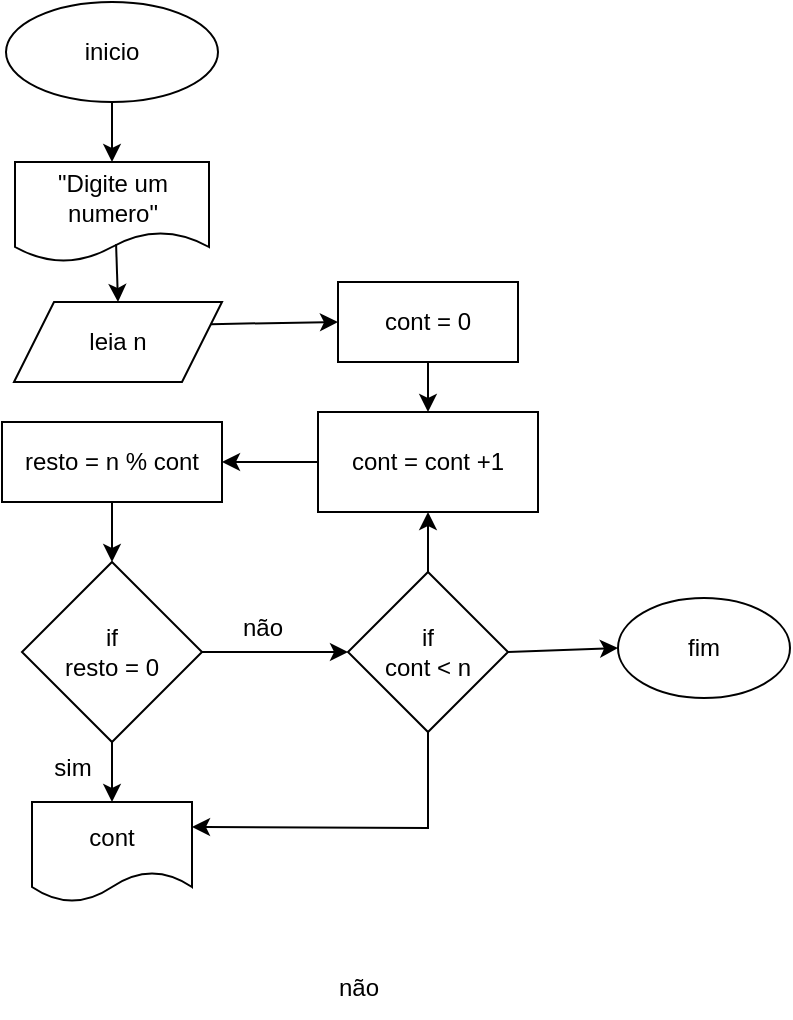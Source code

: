 <mxfile version="26.0.9">
  <diagram name="Página-1" id="fDGmJOZ0ltmRqxrxrZtw">
    <mxGraphModel dx="1260" dy="760" grid="1" gridSize="10" guides="1" tooltips="1" connect="1" arrows="1" fold="1" page="1" pageScale="1" pageWidth="827" pageHeight="1169" math="0" shadow="0">
      <root>
        <mxCell id="0" />
        <mxCell id="1" parent="0" />
        <mxCell id="OK4tsYsu8K-u2DUY8mzx-1" value="inicio" style="ellipse;whiteSpace=wrap;html=1;" vertex="1" parent="1">
          <mxGeometry x="294" y="40" width="106" height="50" as="geometry" />
        </mxCell>
        <mxCell id="OK4tsYsu8K-u2DUY8mzx-3" value="cont = 0" style="rounded=0;whiteSpace=wrap;html=1;" vertex="1" parent="1">
          <mxGeometry x="460" y="180" width="90" height="40" as="geometry" />
        </mxCell>
        <mxCell id="OK4tsYsu8K-u2DUY8mzx-7" value="resto = n % cont" style="rounded=0;whiteSpace=wrap;html=1;" vertex="1" parent="1">
          <mxGeometry x="292" y="250" width="110" height="40" as="geometry" />
        </mxCell>
        <mxCell id="OK4tsYsu8K-u2DUY8mzx-9" value="if&lt;div&gt;resto = 0&lt;/div&gt;" style="rhombus;whiteSpace=wrap;html=1;" vertex="1" parent="1">
          <mxGeometry x="302" y="320" width="90" height="90" as="geometry" />
        </mxCell>
        <mxCell id="OK4tsYsu8K-u2DUY8mzx-10" value="&quot;Digite um numero&quot;" style="shape=document;whiteSpace=wrap;html=1;boundedLbl=1;" vertex="1" parent="1">
          <mxGeometry x="298.5" y="120" width="97" height="50" as="geometry" />
        </mxCell>
        <mxCell id="OK4tsYsu8K-u2DUY8mzx-11" value="" style="endArrow=classic;html=1;rounded=0;exitX=0.5;exitY=1;exitDx=0;exitDy=0;entryX=0.5;entryY=0;entryDx=0;entryDy=0;" edge="1" parent="1" source="OK4tsYsu8K-u2DUY8mzx-1" target="OK4tsYsu8K-u2DUY8mzx-10">
          <mxGeometry width="50" height="50" relative="1" as="geometry">
            <mxPoint x="380" y="300" as="sourcePoint" />
            <mxPoint x="430" y="250" as="targetPoint" />
          </mxGeometry>
        </mxCell>
        <mxCell id="OK4tsYsu8K-u2DUY8mzx-13" value="" style="endArrow=classic;html=1;rounded=0;exitX=0.5;exitY=1;exitDx=0;exitDy=0;entryX=0.5;entryY=0;entryDx=0;entryDy=0;" edge="1" parent="1" source="OK4tsYsu8K-u2DUY8mzx-3" target="OK4tsYsu8K-u2DUY8mzx-27">
          <mxGeometry width="50" height="50" relative="1" as="geometry">
            <mxPoint x="470" y="290" as="sourcePoint" />
            <mxPoint x="505" y="220" as="targetPoint" />
          </mxGeometry>
        </mxCell>
        <mxCell id="OK4tsYsu8K-u2DUY8mzx-14" value="" style="endArrow=classic;html=1;rounded=0;exitX=0.5;exitY=1;exitDx=0;exitDy=0;entryX=0.5;entryY=0;entryDx=0;entryDy=0;" edge="1" parent="1" source="OK4tsYsu8K-u2DUY8mzx-7" target="OK4tsYsu8K-u2DUY8mzx-9">
          <mxGeometry width="50" height="50" relative="1" as="geometry">
            <mxPoint x="470" y="290" as="sourcePoint" />
            <mxPoint x="520" y="240" as="targetPoint" />
          </mxGeometry>
        </mxCell>
        <mxCell id="OK4tsYsu8K-u2DUY8mzx-15" value="cont" style="shape=document;whiteSpace=wrap;html=1;boundedLbl=1;" vertex="1" parent="1">
          <mxGeometry x="307" y="440" width="80" height="50" as="geometry" />
        </mxCell>
        <mxCell id="OK4tsYsu8K-u2DUY8mzx-16" value="" style="endArrow=classic;html=1;rounded=0;exitX=0.5;exitY=1;exitDx=0;exitDy=0;entryX=0.5;entryY=0;entryDx=0;entryDy=0;" edge="1" parent="1" source="OK4tsYsu8K-u2DUY8mzx-9" target="OK4tsYsu8K-u2DUY8mzx-15">
          <mxGeometry width="50" height="50" relative="1" as="geometry">
            <mxPoint x="470" y="410" as="sourcePoint" />
            <mxPoint x="520" y="360" as="targetPoint" />
          </mxGeometry>
        </mxCell>
        <mxCell id="OK4tsYsu8K-u2DUY8mzx-18" value="fim" style="ellipse;whiteSpace=wrap;html=1;" vertex="1" parent="1">
          <mxGeometry x="600" y="338" width="86" height="50" as="geometry" />
        </mxCell>
        <mxCell id="OK4tsYsu8K-u2DUY8mzx-21" value="if&lt;div&gt;cont &amp;lt; n&lt;/div&gt;" style="rhombus;whiteSpace=wrap;html=1;" vertex="1" parent="1">
          <mxGeometry x="465" y="325" width="80" height="80" as="geometry" />
        </mxCell>
        <mxCell id="OK4tsYsu8K-u2DUY8mzx-26" value="" style="endArrow=classic;html=1;rounded=0;entryX=1;entryY=0.25;entryDx=0;entryDy=0;exitX=0.5;exitY=1;exitDx=0;exitDy=0;" edge="1" parent="1" source="OK4tsYsu8K-u2DUY8mzx-21" target="OK4tsYsu8K-u2DUY8mzx-15">
          <mxGeometry width="50" height="50" relative="1" as="geometry">
            <mxPoint x="600" y="545" as="sourcePoint" />
            <mxPoint x="610" y="360" as="targetPoint" />
            <Array as="points">
              <mxPoint x="505" y="453" />
            </Array>
          </mxGeometry>
        </mxCell>
        <mxCell id="OK4tsYsu8K-u2DUY8mzx-27" value="cont = cont +1" style="rounded=0;whiteSpace=wrap;html=1;" vertex="1" parent="1">
          <mxGeometry x="450" y="245" width="110" height="50" as="geometry" />
        </mxCell>
        <mxCell id="OK4tsYsu8K-u2DUY8mzx-28" value="" style="endArrow=classic;html=1;rounded=0;exitX=0;exitY=0.5;exitDx=0;exitDy=0;entryX=1;entryY=0.5;entryDx=0;entryDy=0;" edge="1" parent="1" source="OK4tsYsu8K-u2DUY8mzx-27" target="OK4tsYsu8K-u2DUY8mzx-7">
          <mxGeometry width="50" height="50" relative="1" as="geometry">
            <mxPoint x="560" y="310" as="sourcePoint" />
            <mxPoint x="610" y="260" as="targetPoint" />
          </mxGeometry>
        </mxCell>
        <mxCell id="OK4tsYsu8K-u2DUY8mzx-31" value="não" style="text;html=1;align=center;verticalAlign=middle;resizable=0;points=[];autosize=1;strokeColor=none;fillColor=none;" vertex="1" parent="1">
          <mxGeometry x="450" y="518" width="40" height="30" as="geometry" />
        </mxCell>
        <mxCell id="OK4tsYsu8K-u2DUY8mzx-33" value="leia n" style="shape=parallelogram;perimeter=parallelogramPerimeter;whiteSpace=wrap;html=1;fixedSize=1;" vertex="1" parent="1">
          <mxGeometry x="298" y="190" width="104" height="40" as="geometry" />
        </mxCell>
        <mxCell id="OK4tsYsu8K-u2DUY8mzx-35" value="" style="endArrow=classic;html=1;rounded=0;exitX=0.5;exitY=0;exitDx=0;exitDy=0;entryX=0.5;entryY=1;entryDx=0;entryDy=0;" edge="1" parent="1" source="OK4tsYsu8K-u2DUY8mzx-21" target="OK4tsYsu8K-u2DUY8mzx-27">
          <mxGeometry width="50" height="50" relative="1" as="geometry">
            <mxPoint x="550" y="400" as="sourcePoint" />
            <mxPoint x="510" y="380" as="targetPoint" />
          </mxGeometry>
        </mxCell>
        <mxCell id="OK4tsYsu8K-u2DUY8mzx-38" value="" style="endArrow=classic;html=1;rounded=0;exitX=0.521;exitY=0.821;exitDx=0;exitDy=0;exitPerimeter=0;entryX=0.5;entryY=0;entryDx=0;entryDy=0;" edge="1" parent="1" source="OK4tsYsu8K-u2DUY8mzx-10" target="OK4tsYsu8K-u2DUY8mzx-33">
          <mxGeometry width="50" height="50" relative="1" as="geometry">
            <mxPoint x="550" y="400" as="sourcePoint" />
            <mxPoint x="600" y="350" as="targetPoint" />
          </mxGeometry>
        </mxCell>
        <mxCell id="OK4tsYsu8K-u2DUY8mzx-40" value="" style="endArrow=classic;html=1;rounded=0;exitX=1;exitY=0.25;exitDx=0;exitDy=0;entryX=0;entryY=0.5;entryDx=0;entryDy=0;" edge="1" parent="1" source="OK4tsYsu8K-u2DUY8mzx-33" target="OK4tsYsu8K-u2DUY8mzx-3">
          <mxGeometry width="50" height="50" relative="1" as="geometry">
            <mxPoint x="550" y="400" as="sourcePoint" />
            <mxPoint x="450" y="201" as="targetPoint" />
          </mxGeometry>
        </mxCell>
        <mxCell id="OK4tsYsu8K-u2DUY8mzx-43" value="sim&lt;div&gt;&lt;br&gt;&lt;/div&gt;" style="text;html=1;align=center;verticalAlign=middle;resizable=0;points=[];autosize=1;strokeColor=none;fillColor=none;" vertex="1" parent="1">
          <mxGeometry x="307" y="410" width="40" height="40" as="geometry" />
        </mxCell>
        <mxCell id="OK4tsYsu8K-u2DUY8mzx-44" value="" style="endArrow=classic;html=1;rounded=0;exitX=1;exitY=0.5;exitDx=0;exitDy=0;entryX=0;entryY=0.5;entryDx=0;entryDy=0;" edge="1" parent="1" source="OK4tsYsu8K-u2DUY8mzx-9" target="OK4tsYsu8K-u2DUY8mzx-21">
          <mxGeometry width="50" height="50" relative="1" as="geometry">
            <mxPoint x="550" y="400" as="sourcePoint" />
            <mxPoint x="600" y="350" as="targetPoint" />
          </mxGeometry>
        </mxCell>
        <mxCell id="OK4tsYsu8K-u2DUY8mzx-45" value="não" style="text;html=1;align=center;verticalAlign=middle;resizable=0;points=[];autosize=1;strokeColor=none;fillColor=none;" vertex="1" parent="1">
          <mxGeometry x="402" y="338" width="40" height="30" as="geometry" />
        </mxCell>
        <mxCell id="OK4tsYsu8K-u2DUY8mzx-49" value="" style="endArrow=classic;html=1;rounded=0;exitX=1;exitY=0.5;exitDx=0;exitDy=0;entryX=0;entryY=0.5;entryDx=0;entryDy=0;" edge="1" parent="1" source="OK4tsYsu8K-u2DUY8mzx-21" target="OK4tsYsu8K-u2DUY8mzx-18">
          <mxGeometry width="50" height="50" relative="1" as="geometry">
            <mxPoint x="580" y="280" as="sourcePoint" />
            <mxPoint x="630" y="230" as="targetPoint" />
          </mxGeometry>
        </mxCell>
      </root>
    </mxGraphModel>
  </diagram>
</mxfile>
